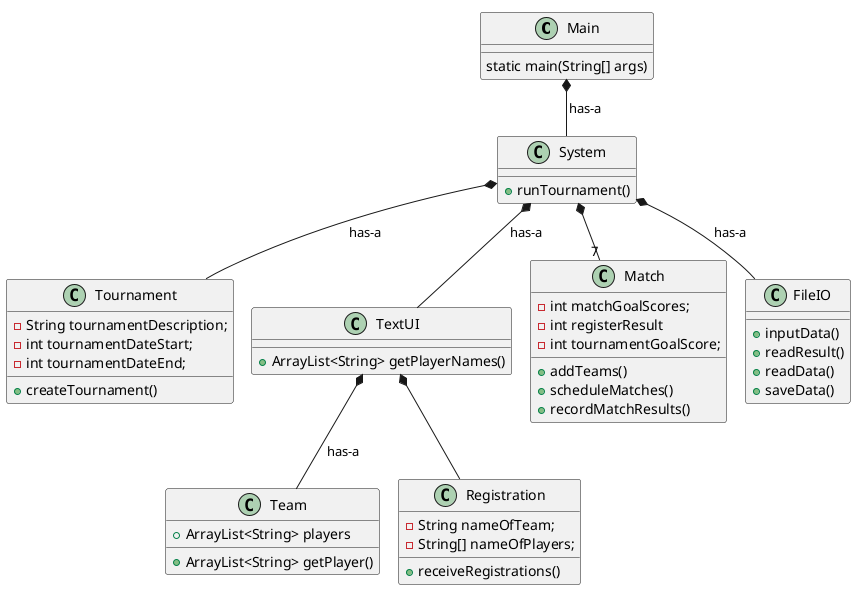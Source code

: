 @startuml

!pragma layout smetana

class Main
{
static main(String[] args)
}

class System
{
    +runTournament()
}

class Tournament
{
    -String tournamentDescription;
    -int tournamentDateStart;
    -int tournamentDateEnd;

    +createTournament()
}

class TextUI
{
+ ArrayList<String> getPlayerNames()
}

class Team
{
    +ArrayList<String> players
+ ArrayList<String> getPlayer()
}

class Registration
{
    -String nameOfTeam;
    -String[] nameOfPlayers;

    +receiveRegistrations()
}

class Match
{
    -int matchGoalScores;
    - int registerResult
    - int tournamentGoalScore;

    +addTeams()
    +scheduleMatches()
    +recordMatchResults()
}

class FileIO
{
    +inputData()
    +readResult()
    +readData()
    +saveData()
}
System *-- TextUI: has-a
TextUI *-- Team: has-a
System *-- Tournament: has-a
System *-- FileIO: has-a
Main *-- System: has-a
TextUI *-- Registration
System *-- "7"Match

@enduml